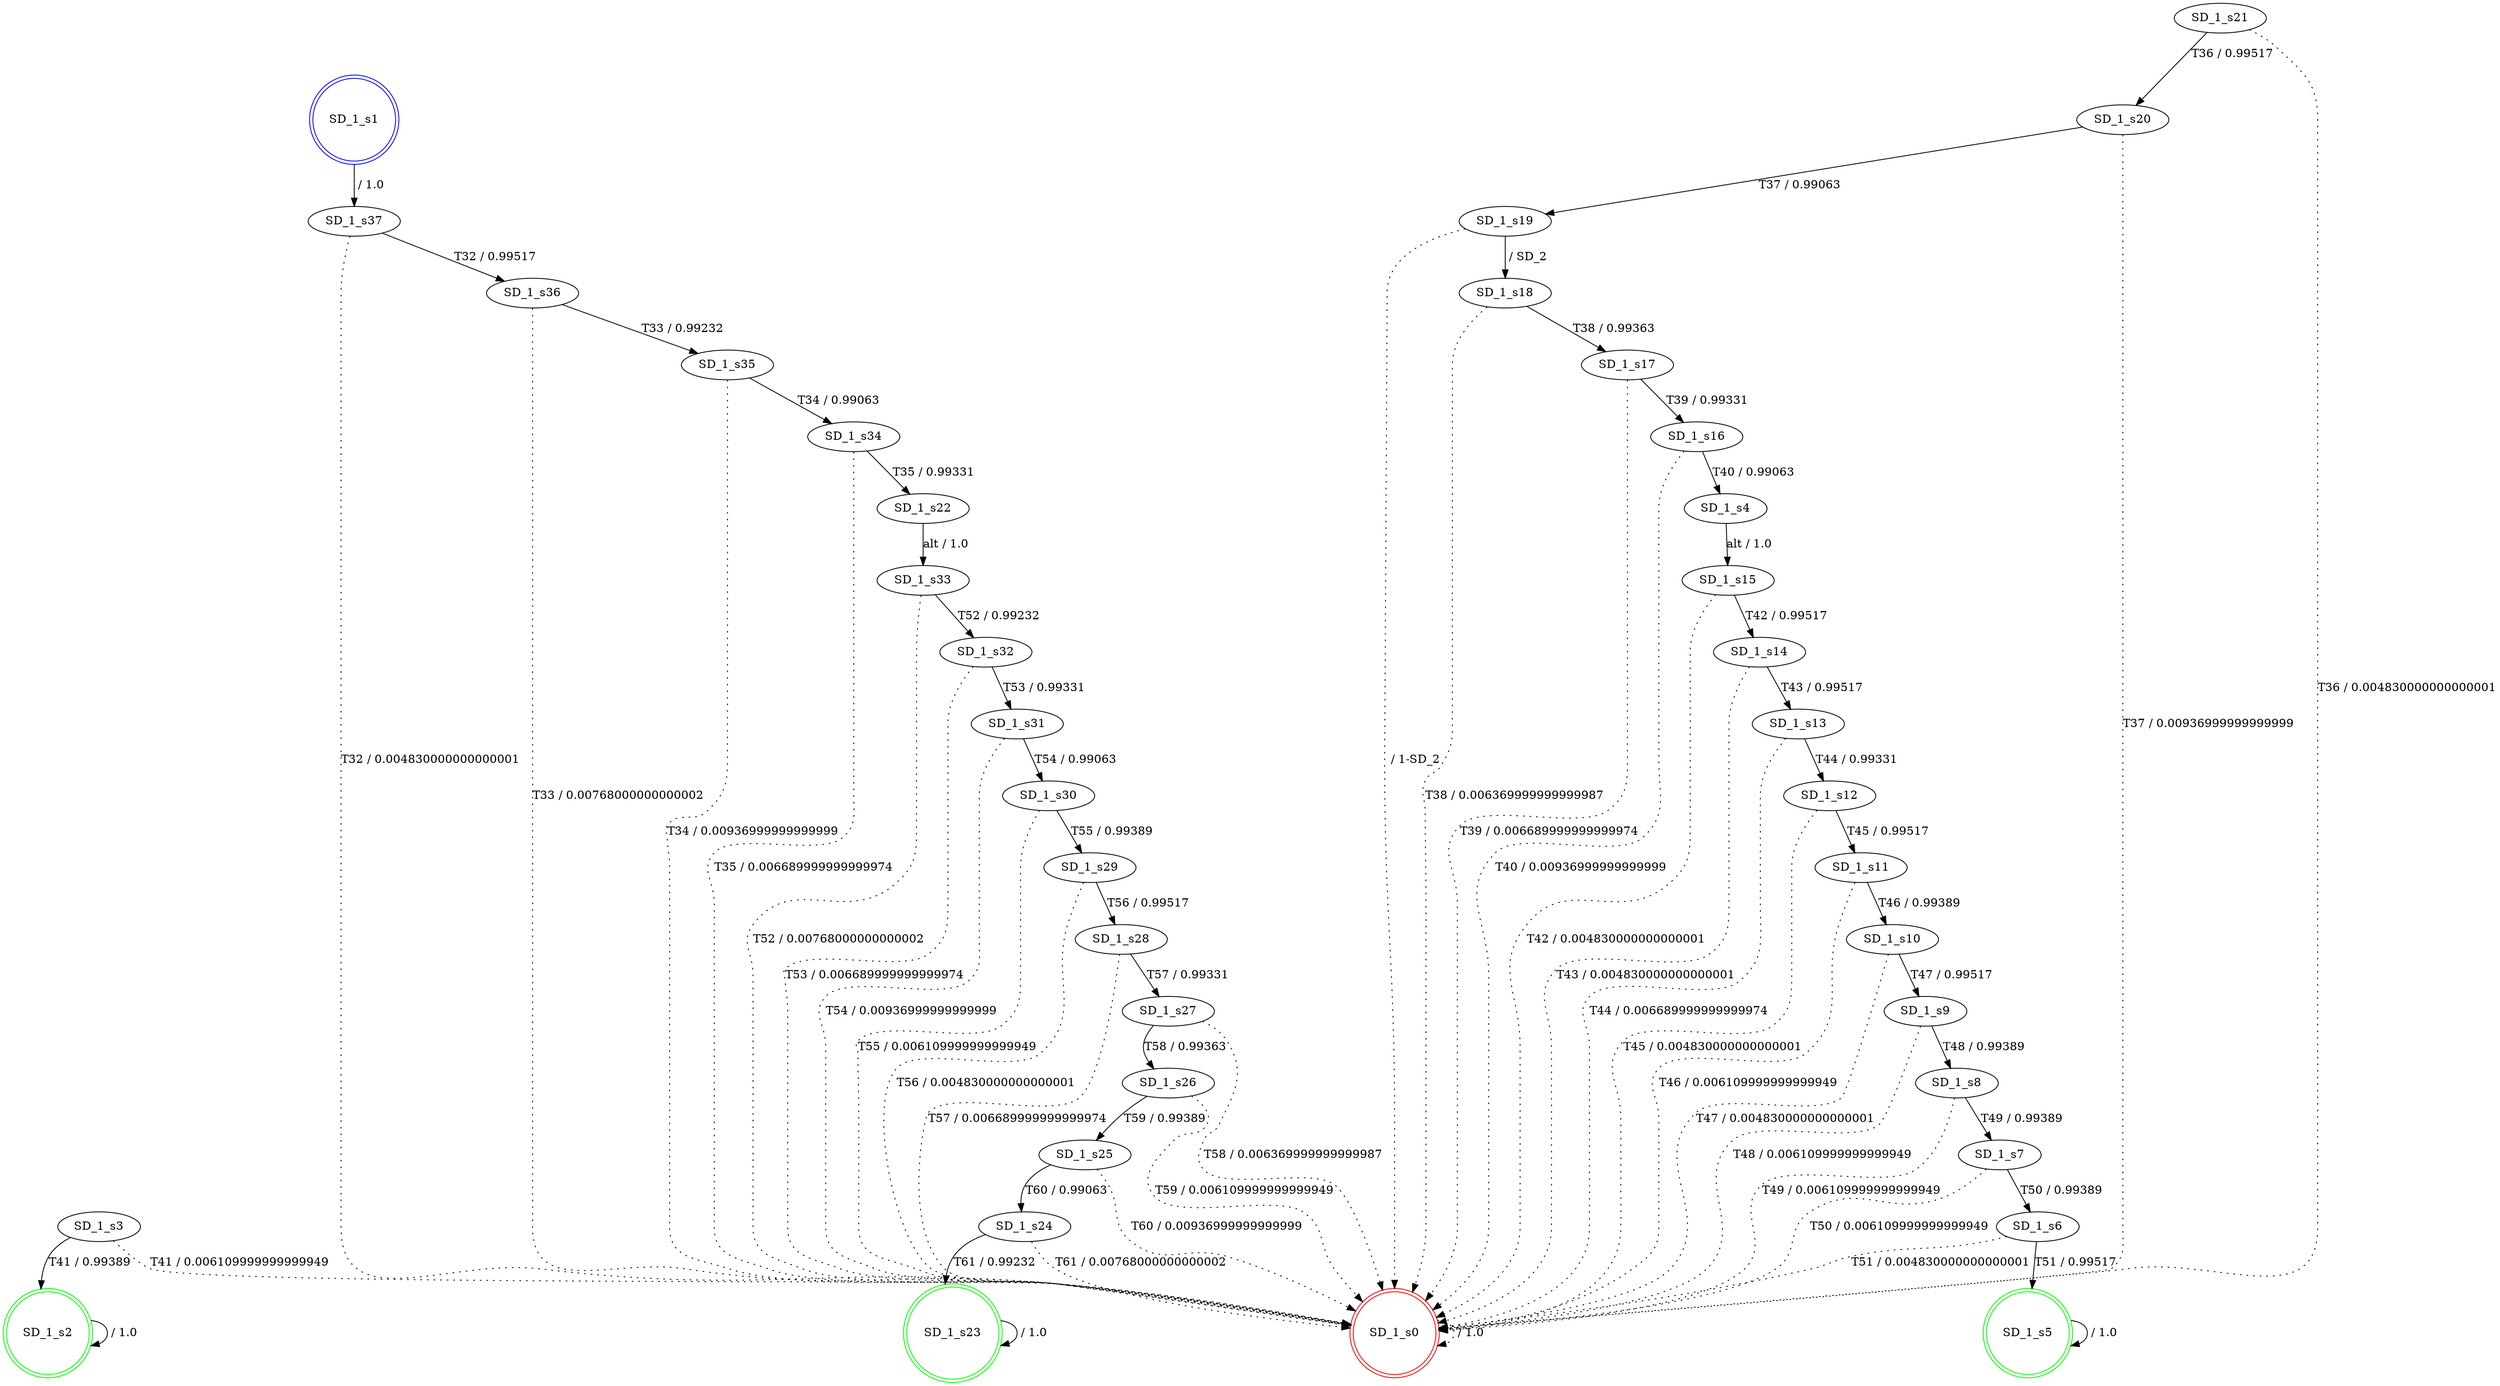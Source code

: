 digraph graphname {
SD_1_s0 [label="SD_1_s0",color=red,shape=doublecircle ];
SD_1_s1 [label="SD_1_s1",color=blue,shape=doublecircle ];
SD_1_s2 [label="SD_1_s2",color=green,shape=doublecircle ];
SD_1_s3 [label="SD_1_s3" ];
SD_1_s4 [label="SD_1_s4" ];
SD_1_s5 [label="SD_1_s5",color=green,shape=doublecircle ];
SD_1_s6 [label="SD_1_s6" ];
SD_1_s7 [label="SD_1_s7" ];
SD_1_s8 [label="SD_1_s8" ];
SD_1_s9 [label="SD_1_s9" ];
SD_1_s10 [label="SD_1_s10" ];
SD_1_s11 [label="SD_1_s11" ];
SD_1_s12 [label="SD_1_s12" ];
SD_1_s13 [label="SD_1_s13" ];
SD_1_s14 [label="SD_1_s14" ];
SD_1_s15 [label="SD_1_s15" ];
SD_1_s16 [label="SD_1_s16" ];
SD_1_s17 [label="SD_1_s17" ];
SD_1_s18 [label="SD_1_s18" ];
SD_1_s19 [label="SD_1_s19" ];
SD_1_s20 [label="SD_1_s20" ];
SD_1_s21 [label="SD_1_s21" ];
SD_1_s22 [label="SD_1_s22" ];
SD_1_s23 [label="SD_1_s23",color=green,shape=doublecircle ];
SD_1_s24 [label="SD_1_s24" ];
SD_1_s25 [label="SD_1_s25" ];
SD_1_s26 [label="SD_1_s26" ];
SD_1_s27 [label="SD_1_s27" ];
SD_1_s28 [label="SD_1_s28" ];
SD_1_s29 [label="SD_1_s29" ];
SD_1_s30 [label="SD_1_s30" ];
SD_1_s31 [label="SD_1_s31" ];
SD_1_s32 [label="SD_1_s32" ];
SD_1_s33 [label="SD_1_s33" ];
SD_1_s34 [label="SD_1_s34" ];
SD_1_s35 [label="SD_1_s35" ];
SD_1_s36 [label="SD_1_s36" ];
SD_1_s37 [label="SD_1_s37" ];
SD_1_s0 -> SD_1_s0 [label=" / 1.0", style=dotted];
SD_1_s1 -> SD_1_s37 [label=" / 1.0"];
SD_1_s2 -> SD_1_s2 [label=" / 1.0"];
SD_1_s3 -> SD_1_s2 [label="T41 / 0.99389"];
SD_1_s3 -> SD_1_s0 [label="T41 / 0.006109999999999949", style=dotted];
SD_1_s4 -> SD_1_s15 [label="alt / 1.0"];
SD_1_s5 -> SD_1_s5 [label=" / 1.0"];
SD_1_s6 -> SD_1_s5 [label="T51 / 0.99517"];
SD_1_s6 -> SD_1_s0 [label="T51 / 0.004830000000000001", style=dotted];
SD_1_s7 -> SD_1_s6 [label="T50 / 0.99389"];
SD_1_s7 -> SD_1_s0 [label="T50 / 0.006109999999999949", style=dotted];
SD_1_s8 -> SD_1_s7 [label="T49 / 0.99389"];
SD_1_s8 -> SD_1_s0 [label="T49 / 0.006109999999999949", style=dotted];
SD_1_s9 -> SD_1_s8 [label="T48 / 0.99389"];
SD_1_s9 -> SD_1_s0 [label="T48 / 0.006109999999999949", style=dotted];
SD_1_s10 -> SD_1_s9 [label="T47 / 0.99517"];
SD_1_s10 -> SD_1_s0 [label="T47 / 0.004830000000000001", style=dotted];
SD_1_s11 -> SD_1_s10 [label="T46 / 0.99389"];
SD_1_s11 -> SD_1_s0 [label="T46 / 0.006109999999999949", style=dotted];
SD_1_s12 -> SD_1_s11 [label="T45 / 0.99517"];
SD_1_s12 -> SD_1_s0 [label="T45 / 0.004830000000000001", style=dotted];
SD_1_s13 -> SD_1_s12 [label="T44 / 0.99331"];
SD_1_s13 -> SD_1_s0 [label="T44 / 0.006689999999999974", style=dotted];
SD_1_s14 -> SD_1_s13 [label="T43 / 0.99517"];
SD_1_s14 -> SD_1_s0 [label="T43 / 0.004830000000000001", style=dotted];
SD_1_s15 -> SD_1_s14 [label="T42 / 0.99517"];
SD_1_s15 -> SD_1_s0 [label="T42 / 0.004830000000000001", style=dotted];
SD_1_s16 -> SD_1_s4 [label="T40 / 0.99063"];
SD_1_s16 -> SD_1_s0 [label="T40 / 0.00936999999999999", style=dotted];
SD_1_s17 -> SD_1_s16 [label="T39 / 0.99331"];
SD_1_s17 -> SD_1_s0 [label="T39 / 0.006689999999999974", style=dotted];
SD_1_s18 -> SD_1_s17 [label="T38 / 0.99363"];
SD_1_s18 -> SD_1_s0 [label="T38 / 0.006369999999999987", style=dotted];
SD_1_s19 -> SD_1_s18 [label=" / SD_2"];
SD_1_s19 -> SD_1_s0 [label=" / 1-SD_2", style=dotted];
SD_1_s20 -> SD_1_s19 [label="T37 / 0.99063"];
SD_1_s20 -> SD_1_s0 [label="T37 / 0.00936999999999999", style=dotted];
SD_1_s21 -> SD_1_s20 [label="T36 / 0.99517"];
SD_1_s21 -> SD_1_s0 [label="T36 / 0.004830000000000001", style=dotted];
SD_1_s22 -> SD_1_s33 [label="alt / 1.0"];
SD_1_s23 -> SD_1_s23 [label=" / 1.0"];
SD_1_s24 -> SD_1_s23 [label="T61 / 0.99232"];
SD_1_s24 -> SD_1_s0 [label="T61 / 0.00768000000000002", style=dotted];
SD_1_s25 -> SD_1_s24 [label="T60 / 0.99063"];
SD_1_s25 -> SD_1_s0 [label="T60 / 0.00936999999999999", style=dotted];
SD_1_s26 -> SD_1_s25 [label="T59 / 0.99389"];
SD_1_s26 -> SD_1_s0 [label="T59 / 0.006109999999999949", style=dotted];
SD_1_s27 -> SD_1_s26 [label="T58 / 0.99363"];
SD_1_s27 -> SD_1_s0 [label="T58 / 0.006369999999999987", style=dotted];
SD_1_s28 -> SD_1_s27 [label="T57 / 0.99331"];
SD_1_s28 -> SD_1_s0 [label="T57 / 0.006689999999999974", style=dotted];
SD_1_s29 -> SD_1_s28 [label="T56 / 0.99517"];
SD_1_s29 -> SD_1_s0 [label="T56 / 0.004830000000000001", style=dotted];
SD_1_s30 -> SD_1_s29 [label="T55 / 0.99389"];
SD_1_s30 -> SD_1_s0 [label="T55 / 0.006109999999999949", style=dotted];
SD_1_s31 -> SD_1_s30 [label="T54 / 0.99063"];
SD_1_s31 -> SD_1_s0 [label="T54 / 0.00936999999999999", style=dotted];
SD_1_s32 -> SD_1_s31 [label="T53 / 0.99331"];
SD_1_s32 -> SD_1_s0 [label="T53 / 0.006689999999999974", style=dotted];
SD_1_s33 -> SD_1_s32 [label="T52 / 0.99232"];
SD_1_s33 -> SD_1_s0 [label="T52 / 0.00768000000000002", style=dotted];
SD_1_s34 -> SD_1_s22 [label="T35 / 0.99331"];
SD_1_s34 -> SD_1_s0 [label="T35 / 0.006689999999999974", style=dotted];
SD_1_s35 -> SD_1_s34 [label="T34 / 0.99063"];
SD_1_s35 -> SD_1_s0 [label="T34 / 0.00936999999999999", style=dotted];
SD_1_s36 -> SD_1_s35 [label="T33 / 0.99232"];
SD_1_s36 -> SD_1_s0 [label="T33 / 0.00768000000000002", style=dotted];
SD_1_s37 -> SD_1_s36 [label="T32 / 0.99517"];
SD_1_s37 -> SD_1_s0 [label="T32 / 0.004830000000000001", style=dotted];
}